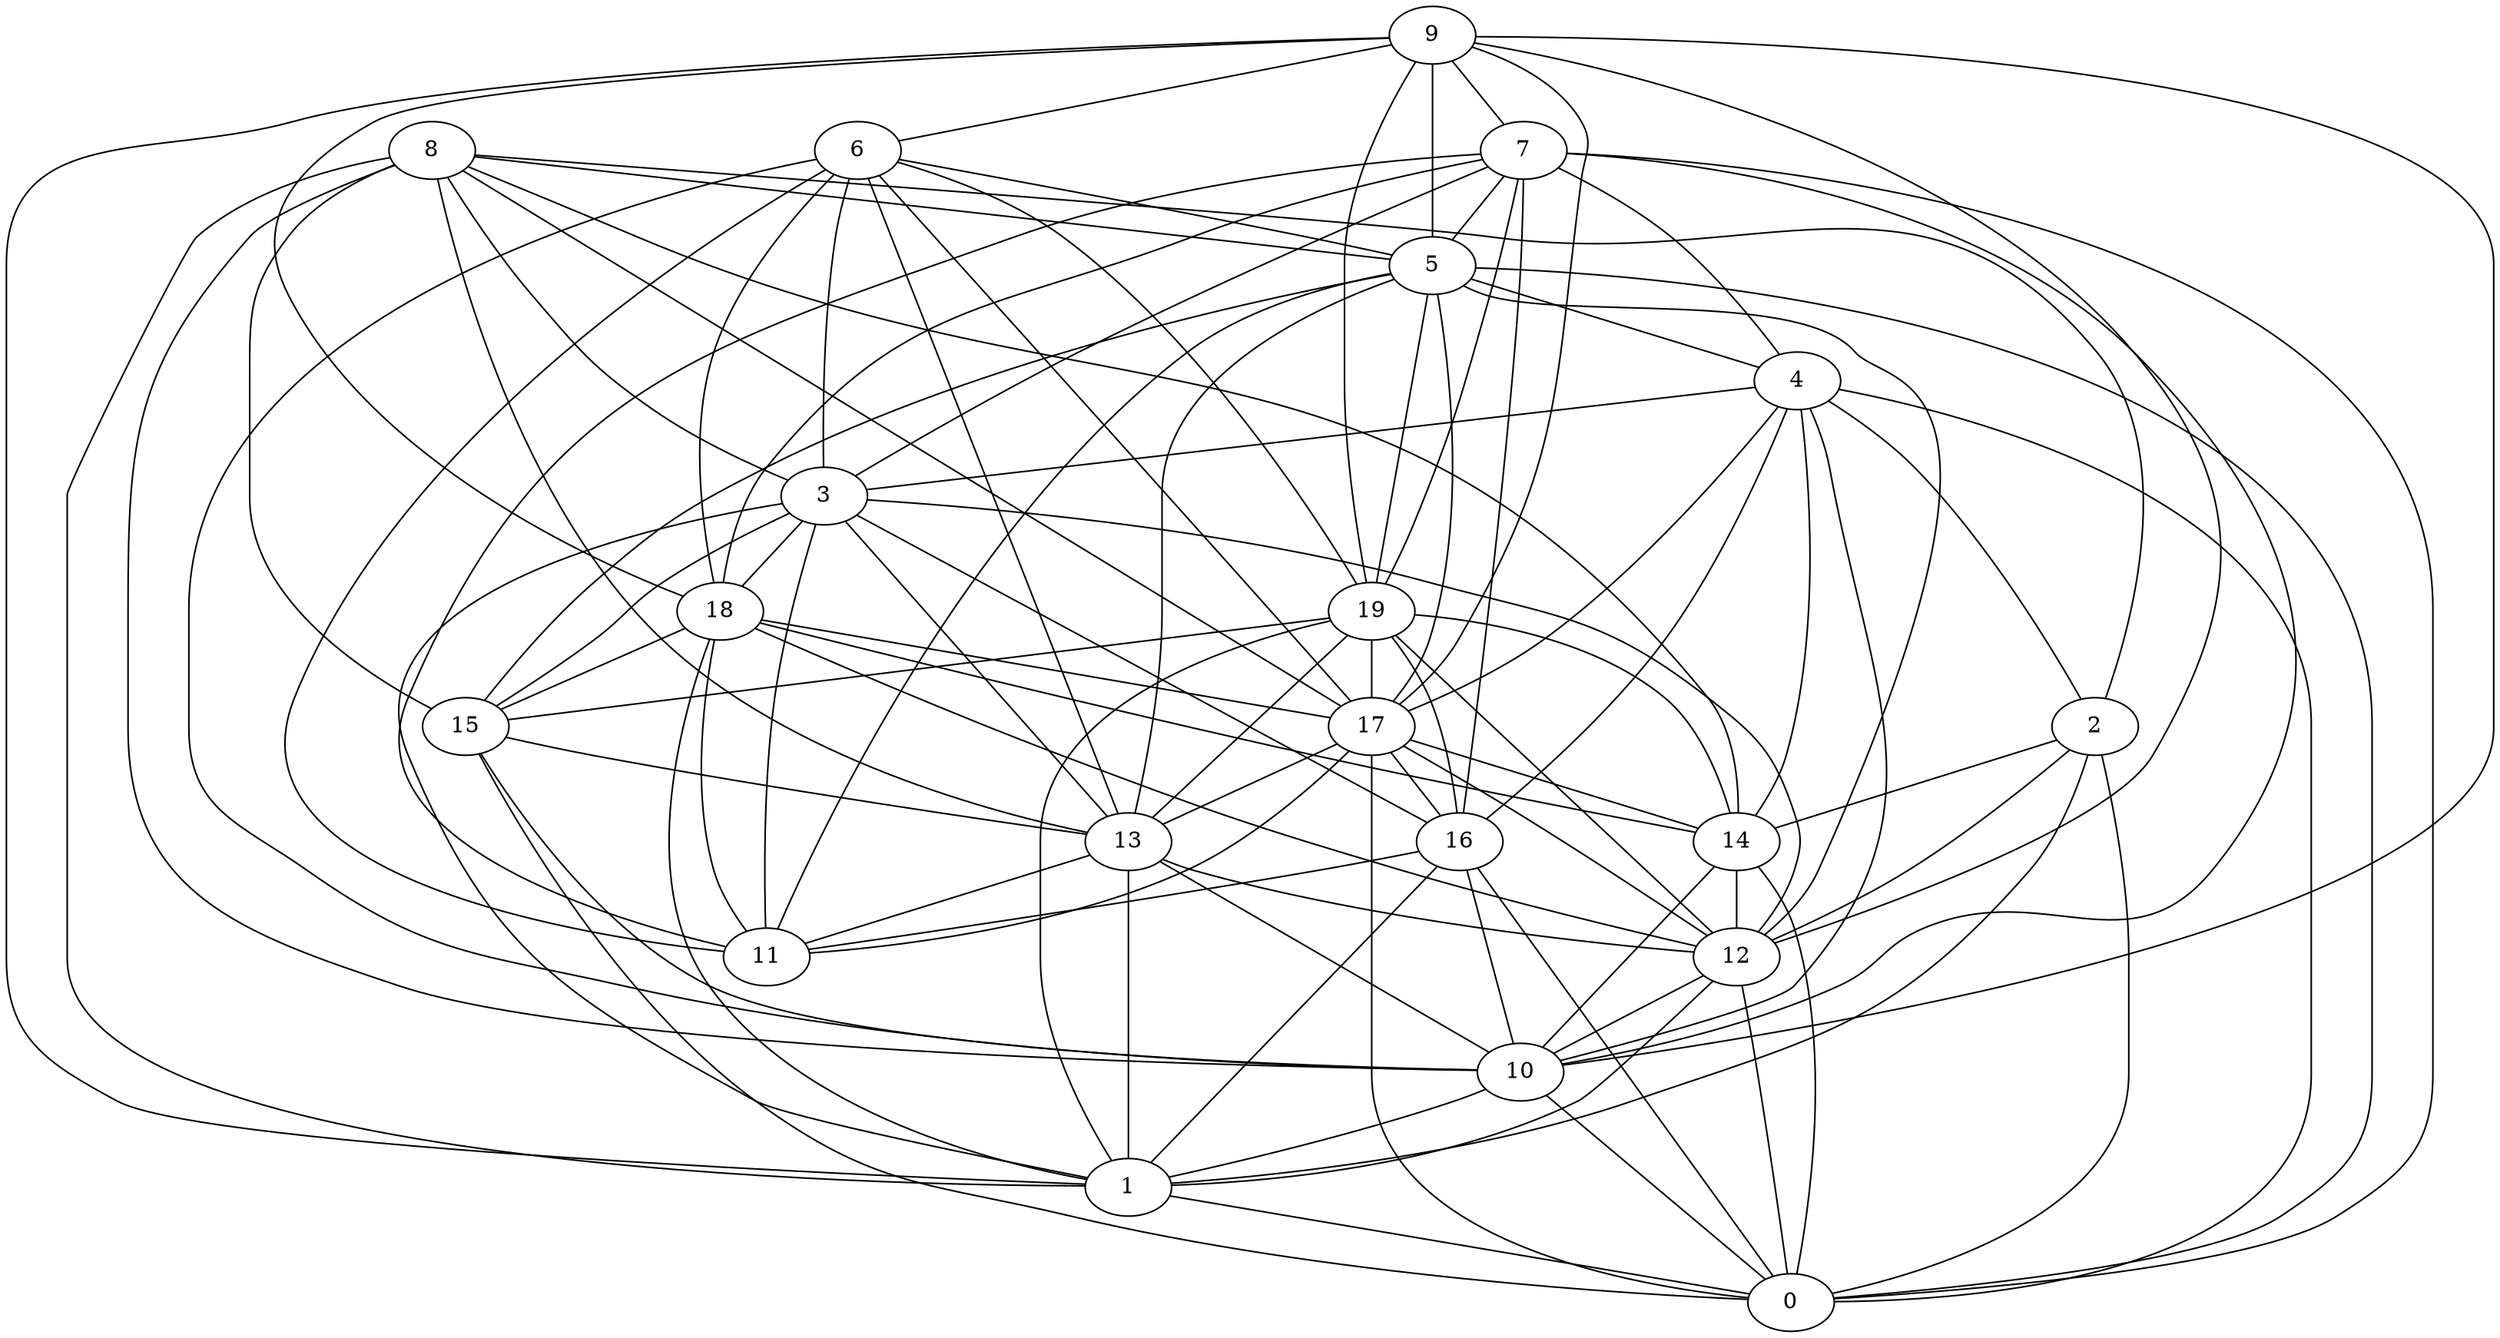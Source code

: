digraph GG_graph {

subgraph G_graph {
edge [color = black]
"4" -> "16" [dir = none]
"4" -> "10" [dir = none]
"4" -> "0" [dir = none]
"4" -> "17" [dir = none]
"5" -> "4" [dir = none]
"5" -> "11" [dir = none]
"5" -> "15" [dir = none]
"5" -> "0" [dir = none]
"5" -> "13" [dir = none]
"2" -> "12" [dir = none]
"2" -> "0" [dir = none]
"2" -> "14" [dir = none]
"14" -> "12" [dir = none]
"14" -> "0" [dir = none]
"9" -> "19" [dir = none]
"9" -> "12" [dir = none]
"9" -> "17" [dir = none]
"9" -> "18" [dir = none]
"10" -> "0" [dir = none]
"13" -> "12" [dir = none]
"13" -> "10" [dir = none]
"12" -> "0" [dir = none]
"12" -> "1" [dir = none]
"19" -> "1" [dir = none]
"19" -> "14" [dir = none]
"19" -> "17" [dir = none]
"19" -> "12" [dir = none]
"19" -> "13" [dir = none]
"19" -> "15" [dir = none]
"6" -> "19" [dir = none]
"6" -> "18" [dir = none]
"6" -> "10" [dir = none]
"6" -> "17" [dir = none]
"18" -> "15" [dir = none]
"18" -> "17" [dir = none]
"16" -> "0" [dir = none]
"16" -> "11" [dir = none]
"3" -> "15" [dir = none]
"3" -> "16" [dir = none]
"3" -> "1" [dir = none]
"17" -> "12" [dir = none]
"17" -> "14" [dir = none]
"17" -> "16" [dir = none]
"17" -> "0" [dir = none]
"17" -> "13" [dir = none]
"7" -> "10" [dir = none]
"7" -> "0" [dir = none]
"7" -> "11" [dir = none]
"7" -> "16" [dir = none]
"7" -> "19" [dir = none]
"7" -> "18" [dir = none]
"7" -> "3" [dir = none]
"7" -> "5" [dir = none]
"8" -> "2" [dir = none]
"8" -> "13" [dir = none]
"8" -> "14" [dir = none]
"8" -> "17" [dir = none]
"9" -> "5" [dir = none]
"17" -> "11" [dir = none]
"18" -> "14" [dir = none]
"15" -> "13" [dir = none]
"13" -> "1" [dir = none]
"10" -> "1" [dir = none]
"5" -> "17" [dir = none]
"5" -> "12" [dir = none]
"3" -> "12" [dir = none]
"9" -> "6" [dir = none]
"6" -> "11" [dir = none]
"18" -> "11" [dir = none]
"6" -> "3" [dir = none]
"19" -> "16" [dir = none]
"15" -> "10" [dir = none]
"2" -> "1" [dir = none]
"3" -> "18" [dir = none]
"18" -> "1" [dir = none]
"16" -> "10" [dir = none]
"4" -> "2" [dir = none]
"13" -> "11" [dir = none]
"9" -> "10" [dir = none]
"14" -> "10" [dir = none]
"6" -> "5" [dir = none]
"6" -> "13" [dir = none]
"8" -> "3" [dir = none]
"8" -> "15" [dir = none]
"4" -> "3" [dir = none]
"3" -> "11" [dir = none]
"16" -> "1" [dir = none]
"15" -> "0" [dir = none]
"18" -> "12" [dir = none]
"12" -> "10" [dir = none]
"4" -> "14" [dir = none]
"8" -> "1" [dir = none]
"7" -> "4" [dir = none]
"9" -> "7" [dir = none]
"5" -> "19" [dir = none]
"8" -> "5" [dir = none]
"3" -> "13" [dir = none]
"8" -> "10" [dir = none]
"1" -> "0" [dir = none]
"9" -> "1" [dir = none]
}

}
